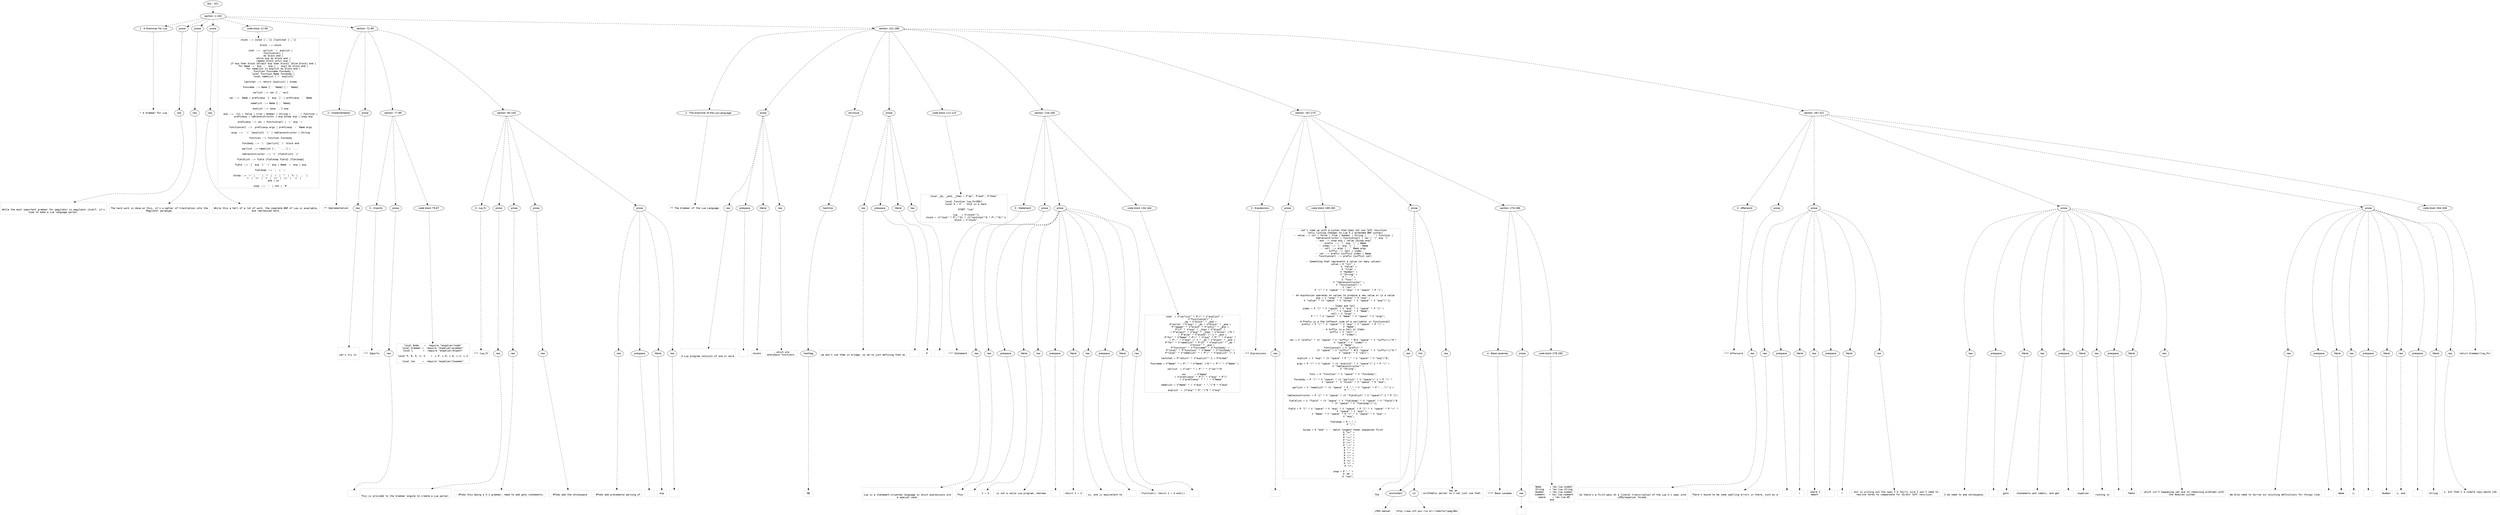 digraph lpegNode {

node [fontname=Helvetica]
edge [style=dashed]

doc_0 [label="doc - 321"]


doc_0 -> { section_1}
{rank=same; section_1}

section_1 [label="section: 1-100"]


// END RANK doc_0

section_1 -> { header_2 prose_3 prose_4 prose_5 codeblock_6 section_7 section_8}
{rank=same; header_2 prose_3 prose_4 prose_5 codeblock_6 section_7 section_8}

header_2 [label="1 : A Grammar For Lua"]

prose_3 [label="prose"]

prose_4 [label="prose"]

prose_5 [label="prose"]

codeblock_6 [label="code block 12-69"]

section_7 [label="section: 72-89"]

section_8 [label="section: 101-286"]


// END RANK section_1

header_2 -> leaf_9
leaf_9  [color=Gray,shape=rectangle,fontname=Inconsolata,label="* A Grammar For Lua"]
// END RANK header_2

prose_3 -> { raw_10}
{rank=same; raw_10}

raw_10 [label="raw"]


// END RANK prose_3

raw_10 -> leaf_11
leaf_11  [color=Gray,shape=rectangle,fontname=Inconsolata,label="

While the most important grammar for pegylator is pegylator itself, it's
time to make a Lua language parser.
"]
// END RANK raw_10

prose_4 -> { raw_12}
{rank=same; raw_12}

raw_12 [label="raw"]


// END RANK prose_4

raw_12 -> leaf_13
leaf_13  [color=Gray,shape=rectangle,fontname=Inconsolata,label="
The hard work is done on this, it's a matter of translation into the
Pegylator paradigm.
"]
// END RANK raw_12

prose_5 -> { raw_14}
{rank=same; raw_14}

raw_14 [label="raw"]


// END RANK prose_5

raw_14 -> leaf_15
leaf_15  [color=Gray,shape=rectangle,fontname=Inconsolata,label="
While this a hell of a lot of work, the complete BNF of Lua is available,
and reproduced here.
"]
// END RANK raw_14

codeblock_6 -> leaf_16
leaf_16  [color=Gray,shape=rectangle,fontname=Inconsolata,label="chunk ::= {stat [`;´]} [laststat [`;´]]

   block ::= chunk

   stat ::=  varlist `=´ explist |
       functioncall |
       do block end |
       while exp do block end |
       repeat block until exp |
       if exp then block {elseif exp then block} [else block] end |
       for Name `=´ exp `,´ exp [`,´ exp] do block end |
       for namelist in explist do block end |
       function funcname funcbody |
       local function Name funcbody |
       local namelist [`=´ explist]

   laststat ::= return [explist] | break

   funcname ::= Name {`.´ Name} [`:´ Name]

   varlist ::= var {`,´ var}

   var ::=  Name | prefixexp `[´ exp `]´ | prefixexp `.´ Name

   namelist ::= Name {`,´ Name}

   explist ::= {exp `,´} exp

   exp ::=  nil | false | true | Number | String | `...´ | function |
       prefixexp | tableconstructor | exp binop exp | unop exp

   prefixexp ::= var | functioncall | `(´ exp `)´

   functioncall ::=  prefixexp args | prefixexp `:´ Name args

   args ::=  `(´ [explist] `)´ | tableconstructor | String

   function ::= function funcbody

   funcbody ::= `(´ [parlist] `)´ block end

   parlist ::= namelist [`,´ `...´] | `...´

   tableconstructor ::= `{´ [fieldlist] `}´

   fieldlist ::= field {fieldsep field} [fieldsep]

   field ::= `[´ exp `]´ `=´ exp | Name `=´ exp | exp

   fieldsep ::= `,´ | `;´

   binop ::= `+´ | `-´ | `*´ | `/´ | `^´ | `%´ | `..´ |
       `<´ | `<=´ | `>´ | `>=´ | `==´ | `~=´ |
       and | or

   unop ::= `-´ | not | `#´"]
// END RANK codeblock_6

section_7 -> { header_17 prose_18 section_19 section_20}
{rank=same; header_17 prose_18 section_19 section_20}

header_17 [label="2 : Implementation"]

prose_18 [label="prose"]

section_19 [label="section: 77-89"]

section_20 [label="section: 90-100"]


// END RANK section_7

header_17 -> leaf_21
leaf_21  [color=Gray,shape=rectangle,fontname=Inconsolata,label="** Implementation"]
// END RANK header_17

prose_18 -> { raw_22}
{rank=same; raw_22}

raw_22 [label="raw"]


// END RANK prose_18

raw_22 -> leaf_23
leaf_23  [color=Gray,shape=rectangle,fontname=Inconsolata,label="

Let's try it.

"]
// END RANK raw_22

section_19 -> { header_24 prose_25 codeblock_26}
{rank=same; header_24 prose_25 codeblock_26}

header_24 [label="3 : Imports"]

prose_25 [label="prose"]

codeblock_26 [label="code block 79-87"]


// END RANK section_19

header_24 -> leaf_27
leaf_27  [color=Gray,shape=rectangle,fontname=Inconsolata,label="*** Imports"]
// END RANK header_24

prose_25 -> { raw_28}
{rank=same; raw_28}

raw_28 [label="raw"]


// END RANK prose_25

raw_28 -> leaf_29
leaf_29  [color=Gray,shape=rectangle,fontname=Inconsolata,label="
"]
// END RANK raw_28

codeblock_26 -> leaf_30
leaf_30  [color=Gray,shape=rectangle,fontname=Inconsolata,label="local Node    =  require \"espalier/node\"
local Grammar =  require \"espalier/grammar\"
local L       =  require \"espalier/elpatt\"

local P, R, E, V, S    =  L.P, L.R, L.E, L.V, L.S

local lex     =  require \"espalier/lexemes\""]
// END RANK codeblock_26

section_20 -> { header_31 prose_32 prose_33 prose_34 prose_35}
{rank=same; header_31 prose_32 prose_33 prose_34 prose_35}

header_31 [label="3 : lua_fn"]

prose_32 [label="prose"]

prose_33 [label="prose"]

prose_34 [label="prose"]

prose_35 [label="prose"]


// END RANK section_20

header_31 -> leaf_36
leaf_36  [color=Gray,shape=rectangle,fontname=Inconsolata,label="*** lua_fn"]
// END RANK header_31

prose_32 -> { raw_37}
{rank=same; raw_37}

raw_37 [label="raw"]


// END RANK prose_32

raw_37 -> leaf_38
leaf_38  [color=Gray,shape=rectangle,fontname=Inconsolata,label="

This is provided to the Grammar engine to create a Lua parser.
"]
// END RANK raw_37

prose_33 -> { raw_39}
{rank=same; raw_39}

raw_39 [label="raw"]


// END RANK prose_33

raw_39 -> leaf_40
leaf_40  [color=Gray,shape=rectangle,fontname=Inconsolata,label="
- #Todo this being a 5.1 grammar, need to add goto statements.
"]
// END RANK raw_39

prose_34 -> { raw_41}
{rank=same; raw_41}

raw_41 [label="raw"]


// END RANK prose_34

raw_41 -> leaf_42
leaf_42  [color=Gray,shape=rectangle,fontname=Inconsolata,label="
- #Todo add the whitespace
"]
// END RANK raw_41

prose_35 -> { raw_43 prespace_44 literal_45 raw_46}
{rank=same; raw_43 prespace_44 literal_45 raw_46}

raw_43 [label="raw"]

prespace_44 [label="prespace"]

literal_45 [label="literal"]

raw_46 [label="raw"]


// END RANK prose_35

raw_43 -> leaf_47
leaf_47  [color=Gray,shape=rectangle,fontname=Inconsolata,label="
- #Todo add precedence parsing of"]
// END RANK raw_43

prespace_44 -> leaf_48
leaf_48  [color=Gray,shape=rectangle,fontname=Inconsolata,label=" "]
// END RANK prespace_44

literal_45 -> leaf_49
leaf_49  [color=Gray,shape=rectangle,fontname=Inconsolata,label="exp"]
// END RANK literal_45

raw_46 -> leaf_50
leaf_50  [color=Gray,shape=rectangle,fontname=Inconsolata,label="

"]
// END RANK raw_46

section_8 -> { header_51 prose_52 structure_53 prose_54 codeblock_55 section_56 section_57 section_58}
{rank=same; header_51 prose_52 structure_53 prose_54 codeblock_55 section_56 section_57 section_58}

header_51 [label="2 : The Grammar of the Lua Language"]

prose_52 [label="prose"]

structure_53 [label="structure"]

prose_54 [label="prose"]

codeblock_55 [label="code block 112-123"]

section_56 [label="section: 126-166"]

section_57 [label="section: 167-275"]

section_58 [label="section: 287-321"]


// END RANK section_8

header_51 -> leaf_59
leaf_59  [color=Gray,shape=rectangle,fontname=Inconsolata,label="** The Grammar of the Lua Language"]
// END RANK header_51

prose_52 -> { raw_60 prespace_61 literal_62 raw_63}
{rank=same; raw_60 prespace_61 literal_62 raw_63}

raw_60 [label="raw"]

prespace_61 [label="prespace"]

literal_62 [label="literal"]

raw_63 [label="raw"]


// END RANK prose_52

raw_60 -> leaf_64
leaf_64  [color=Gray,shape=rectangle,fontname=Inconsolata,label="

A Lua program consists of one or more"]
// END RANK raw_60

prespace_61 -> leaf_65
leaf_65  [color=Gray,shape=rectangle,fontname=Inconsolata,label=" "]
// END RANK prespace_61

literal_62 -> leaf_66
leaf_66  [color=Gray,shape=rectangle,fontname=Inconsolata,label="chunks"]
// END RANK literal_62

raw_63 -> leaf_67
leaf_67  [color=Gray,shape=rectangle,fontname=Inconsolata,label=", which are
anonymous functions.
"]
// END RANK raw_63

structure_53 -> { hashline_68}
{rank=same; hashline_68}

hashline_68 [label="hashline"]


// END RANK structure_53

hashline_68 -> { hashtag_69}
{rank=same; hashtag_69}

hashtag_69 [label="hashtag"]


// END RANK hashline_68

hashtag_69 -> leaf_70
leaf_70  [color=Gray,shape=rectangle,fontname=Inconsolata,label="NB"]
// END RANK hashtag_69

prose_54 -> { raw_71 prespace_72 literal_73 raw_74}
{rank=same; raw_71 prespace_72 literal_73 raw_74}

raw_71 [label="raw"]

prespace_72 [label="prespace"]

literal_73 [label="literal"]

raw_74 [label="raw"]


// END RANK prose_54

raw_71 -> leaf_75
leaf_75  [color=Gray,shape=rectangle,fontname=Inconsolata,label="
we don't use them in bridge, so we're just defining that as"]
// END RANK raw_71

prespace_72 -> leaf_76
leaf_76  [color=Gray,shape=rectangle,fontname=Inconsolata,label=" "]
// END RANK prespace_72

literal_73 -> leaf_77
leaf_77  [color=Gray,shape=rectangle,fontname=Inconsolata,label="P"]
// END RANK literal_73

raw_74 -> leaf_78
leaf_78  [color=Gray,shape=rectangle,fontname=Inconsolata,label=".
"]
// END RANK raw_74

codeblock_55 -> leaf_79
leaf_79  [color=Gray,shape=rectangle,fontname=Inconsolata,label="local _do, _end, _then = P\"do\", P\"end\", P\"then\"

local function lua_fn(ENV)
   local K = P -- this is a hack

   START \"lua\"

   lua   = V\"chunk\"^1
   chunk = (V\"stat\" * P\";\"^0) * (V\"laststat\"^0 * P\";\"^0)^-1
   block = V\"chunk\""]
// END RANK codeblock_55

section_56 -> { header_80 prose_81 prose_82 codeblock_83}
{rank=same; header_80 prose_81 prose_82 codeblock_83}

header_80 [label="3 : Statement"]

prose_81 [label="prose"]

prose_82 [label="prose"]

codeblock_83 [label="code block 134-164"]


// END RANK section_56

header_80 -> leaf_84
leaf_84  [color=Gray,shape=rectangle,fontname=Inconsolata,label="*** Statement"]
// END RANK header_80

prose_81 -> { raw_85}
{rank=same; raw_85}

raw_85 [label="raw"]


// END RANK prose_81

raw_85 -> leaf_86
leaf_86  [color=Gray,shape=rectangle,fontname=Inconsolata,label="

Lua is a statement-oriented language in which expressions are
a special case.
"]
// END RANK raw_85

prose_82 -> { raw_87 prespace_88 literal_89 raw_90 prespace_91 literal_92 raw_93 prespace_94 literal_95 raw_96}
{rank=same; raw_87 prespace_88 literal_89 raw_90 prespace_91 literal_92 raw_93 prespace_94 literal_95 raw_96}

raw_87 [label="raw"]

prespace_88 [label="prespace"]

literal_89 [label="literal"]

raw_90 [label="raw"]

prespace_91 [label="prespace"]

literal_92 [label="literal"]

raw_93 [label="raw"]

prespace_94 [label="prespace"]

literal_95 [label="literal"]

raw_96 [label="raw"]


// END RANK prose_82

raw_87 -> leaf_97
leaf_97  [color=Gray,shape=rectangle,fontname=Inconsolata,label="
Thus"]
// END RANK raw_87

prespace_88 -> leaf_98
leaf_98  [color=Gray,shape=rectangle,fontname=Inconsolata,label=" "]
// END RANK prespace_88

literal_89 -> leaf_99
leaf_99  [color=Gray,shape=rectangle,fontname=Inconsolata,label="2 + 3"]
// END RANK literal_89

raw_90 -> leaf_100
leaf_100  [color=Gray,shape=rectangle,fontname=Inconsolata,label=" is not a valid Lua program, whereas"]
// END RANK raw_90

prespace_91 -> leaf_101
leaf_101  [color=Gray,shape=rectangle,fontname=Inconsolata,label=" "]
// END RANK prespace_91

literal_92 -> leaf_102
leaf_102  [color=Gray,shape=rectangle,fontname=Inconsolata,label="return 2 + 3"]
// END RANK literal_92

raw_93 -> leaf_103
leaf_103  [color=Gray,shape=rectangle,fontname=Inconsolata,label="
is, and is equivalent to"]
// END RANK raw_93

prespace_94 -> leaf_104
leaf_104  [color=Gray,shape=rectangle,fontname=Inconsolata,label=" "]
// END RANK prespace_94

literal_95 -> leaf_105
leaf_105  [color=Gray,shape=rectangle,fontname=Inconsolata,label="(function() return 2 + 3 end)()"]
// END RANK literal_95

raw_96 -> leaf_106
leaf_106  [color=Gray,shape=rectangle,fontname=Inconsolata,label="
"]
// END RANK raw_96

codeblock_83 -> leaf_107
leaf_107  [color=Gray,shape=rectangle,fontname=Inconsolata,label="   stat  = V\"varlist\" * P\"=\" * V\"explist\" +
           V\"functioncall\" +
           _do * V\"block\" * _end +
           P\"while\" * V\"exp\" * _do * V\"block\" * _end +
           P\"repeat\" * V\"block\" * P\"until\" * _end +
           P\"if\" * V\"exp\" * _then * V\"block\" *
              ( P\"elseif\" * V\"exp\" * _then * V\"block\" )^0 *
              ( P\"else\" * V\"block\" )^-1 * _end +
           P\"for\" * V\"Name\" * P\"=\" * V\"exp\" * P\",\" * V\"exp\" *
              ( P\",\" * V\"exp\" )^-1 * _do * V\"block\" * _end +
           P\"for\" * V\"namelist\" * P\"in\" * V\"explist\" * _do *
              V\"block\" * _end +
           P\"function\" * V\"funcname\" * V\"funcbody\" +
           P\"local\" * P\"function\" * V\"Name\" * V\"funcbody\" +
           P\"local\" * V\"namelist\" * ( P\"=\" * V\"explist\" )^-1

   laststat = P\"return\" * V\"explist\"^-1 + P\"break\"

   funcname = V\"Name\" * ( P\".\" * V\"Name\" )^0 * ( P\":\" * V\"Name\" )

   varlist  = V\"var\" * ( P\",\" * V\"var\")^0

   var      = V\"Name\"
            + V\"prefixexp\" * P\"[\" * V\"exp\" * P\"]\"
            + V\"prefixexp\" * \".\" * V\"Name\"

   namelist = V\"Name\" * ( V\"exp\" * \",\")^0 * V\"exp\"

   explist  = (V\"exp\" * P\",\")^0 * V\"exp\""]
// END RANK codeblock_83

section_57 -> { header_108 prose_109 codeblock_110 prose_111 section_112}
{rank=same; header_108 prose_109 codeblock_110 prose_111 section_112}

header_108 [label="3 : Expressions"]

prose_109 [label="prose"]

codeblock_110 [label="code block 169-265"]

prose_111 [label="prose"]

section_112 [label="section: 276-286"]


// END RANK section_57

header_108 -> leaf_113
leaf_113  [color=Gray,shape=rectangle,fontname=Inconsolata,label="*** Expressions"]
// END RANK header_108

prose_109 -> { raw_114}
{rank=same; raw_114}

raw_114 [label="raw"]


// END RANK prose_109

raw_114 -> leaf_115
leaf_115  [color=Gray,shape=rectangle,fontname=Inconsolata,label="
"]
// END RANK raw_114

codeblock_110 -> leaf_116
leaf_116  [color=Gray,shape=rectangle,fontname=Inconsolata,label="-- Let's come up with a syntax that does not use left recursion
  -- (only listing changes to Lua 5.1 extended BNF syntax)
  -- value ::= nil | false | true | Number | String | '...' | function |
  --           tableconstructor | functioncall | var | '(' exp ')'
  -- exp ::= unop exp | value [binop exp]
  -- prefix ::= '(' exp ')' | Name
  -- index ::= '[' exp ']' | '.' Name
  -- call ::= args | ':' Name args
  -- suffix ::= call | index
  -- var ::= prefix {suffix} index | Name
  -- functioncall ::= prefix {suffix} call

  -- Something that represents a value (or many values)
  value = K \"nil\" +
          K \"false\" +
          K \"true\" +
          V \"Number\" +
          V \"String\" +
          P \"...\" +
          V \"func\" +
          V \"tableconstructor\" +
          V \"functioncall\" +
          V \"var\" +
          P \"(\" * V \"space\" * V \"exp\" * V \"space\" * P \")\";

  -- An expression operates on values to produce a new value or is a value
  exp = V \"unop\" * V \"space\" * V \"exp\" +
        V \"value\" * (V \"space\" * V \"binop\" * V \"space\" * V \"exp\")^-1;

  -- Index and Call
  index = P \"[\" * V \"space\" * V \"exp\" * V \"space\" * P \"]\" +
          P \".\" * V \"space\" * V \"Name\";
  call = V \"args\" +
         P \":\" * V \"space\" * V \"Name\" * V \"space\" * V \"args\";

  -- A Prefix is a the leftmost side of a var(iable) or functioncall
  prefix = P \"(\" * V \"space\" * V \"exp\" * V \"space\" * P \")\" +
           V \"Name\";
  -- A Suffix is a Call or Index
  suffix = V \"call\" +
           V \"index\";

  var = V \"prefix\" * (V \"space\" * V \"suffix\" * #(V \"space\" * V \"suffix\"))^0 *
            V \"space\" * V \"index\" +
        V \"Name\";
  functioncall = V \"prefix\" *
                     (V \"space\" * V \"suffix\" * #(V \"space\" * V \"suffix\"))^0 *
                 V \"space\" * V \"call\";

  explist = V \"exp\" * (V \"space\" * P \",\" * V \"space\" * V \"exp\")^0;

  args = P \"(\" * V \"space\" * (V \"explist\" * V \"space\")^-1 * P \")\" +
         V \"tableconstructor\" +
         V \"String\";

  func = K \"function\" * V \"space\" * V \"funcbody\";

  funcbody = P \"(\" * V \"space\" * (V \"parlist\" * V \"space\")^-1 * P \")\" *
                 V \"space\" *  V \"block\" * V \"space\" * K \"end\";

  parlist = V \"namelist\" * (V \"space\" * P \",\" * V \"space\" * P \"...\")^-1 +
            P \"...\";

  tableconstructor = P \"{\" * V \"space\" * (V \"fieldlist\" * V \"space\")^-1 * P \"}\";

  fieldlist = V \"field\" * (V \"space\" * V \"fieldsep\" * V \"space\" * V \"field\")^0
                  * (V \"space\" * V \"fieldsep\")^-1;

  field = P \"[\" * V \"space\" * V \"exp\" * V \"space\" * P \"]\" * V \"space\" * P \"=\" *
              V \"space\" * V \"exp\" +
          V \"Name\" * V \"space\" * P \"=\" * V \"space\" * V \"exp\" +
          V \"exp\";

  fieldsep = P \",\" +
             P \";\";

  binop = K \"and\" + -- match longest token sequences first
          K \"or\" +
          P \"..\" +
          P \"<=\" +
          P \">=\" +
          P \"==\" +
          P \"~=\" +
          P \"+\" +
          P \"-\" +
          P \"*\" +
          P \"/\" +
          P \"^\" +
          P \"%\" +
          P \"<\" +
          P \">\";

  unop = P \"-\" +
         P \"#\" +
         K \"not\";"]
// END RANK codeblock_110

prose_111 -> { raw_117 link_118 raw_119}
{rank=same; raw_117 link_118 raw_119}

raw_117 [label="raw"]

link_118 [label="link"]

raw_119 [label="raw"]


// END RANK prose_111

raw_117 -> leaf_120
leaf_120  [color=Gray,shape=rectangle,fontname=Inconsolata,label="
The "]
// END RANK raw_117

link_118 -> { anchortext_121 url_122}
{rank=same; anchortext_121 url_122}

anchortext_121 [label="anchortext"]

url_122 [label="url"]


// END RANK link_118

anchortext_121 -> leaf_123
leaf_123  [color=Gray,shape=rectangle,fontname=Inconsolata,label="LPEG manual"]
// END RANK anchortext_121

url_122 -> leaf_124
leaf_124  [color=Gray,shape=rectangle,fontname=Inconsolata,label="http://www.inf.puc-rio.br/~roberto/lpeg/#ex"]
// END RANK url_122

raw_119 -> leaf_125
leaf_125  [color=Gray,shape=rectangle,fontname=Inconsolata,label=" has an
arithmetic parser so I can just use that.

"]
// END RANK raw_119

section_112 -> { header_126 prose_127 codeblock_128}
{rank=same; header_126 prose_127 codeblock_128}

header_126 [label="4 : Base Lexemes"]

prose_127 [label="prose"]

codeblock_128 [label="code block 278-285"]


// END RANK section_112

header_126 -> leaf_129
leaf_129  [color=Gray,shape=rectangle,fontname=Inconsolata,label="**** Base Lexemes"]
// END RANK header_126

prose_127 -> { raw_130}
{rank=same; raw_130}

raw_130 [label="raw"]


// END RANK prose_127

raw_130 -> leaf_131
leaf_131  [color=Gray,shape=rectangle,fontname=Inconsolata,label="
"]
// END RANK raw_130

codeblock_128 -> leaf_132
leaf_132  [color=Gray,shape=rectangle,fontname=Inconsolata,label="   Name      = lex.lua.symbol
   String    = lex.lua.string
   Number    = lex.lua.number
   Comment   = lex.lua.comment
   space     = lex.lua.WS
end"]
// END RANK codeblock_128

section_58 -> { header_133 prose_134 prose_135 prose_136 prose_137 codeblock_138}
{rank=same; header_133 prose_134 prose_135 prose_136 prose_137 codeblock_138}

header_133 [label="3 : Afterword"]

prose_134 [label="prose"]

prose_135 [label="prose"]

prose_136 [label="prose"]

prose_137 [label="prose"]

codeblock_138 [label="code block 304-306"]


// END RANK section_58

header_133 -> leaf_139
leaf_139  [color=Gray,shape=rectangle,fontname=Inconsolata,label="*** Afterword"]
// END RANK header_133

prose_134 -> { raw_140}
{rank=same; raw_140}

raw_140 [label="raw"]


// END RANK prose_134

raw_140 -> leaf_141
leaf_141  [color=Gray,shape=rectangle,fontname=Inconsolata,label="

So there's a first-pass at a literal transcription of the Lua 5.1 spec into
LPEG/espalier format.
"]
// END RANK raw_140

prose_135 -> { raw_142 prespace_143 literal_144 raw_145 prespace_146 literal_147 raw_148}
{rank=same; raw_142 prespace_143 literal_144 raw_145 prespace_146 literal_147 raw_148}

raw_142 [label="raw"]

prespace_143 [label="prespace"]

literal_144 [label="literal"]

raw_145 [label="raw"]

prespace_146 [label="prespace"]

literal_147 [label="literal"]

raw_148 [label="raw"]


// END RANK prose_135

raw_142 -> leaf_149
leaf_149  [color=Gray,shape=rectangle,fontname=Inconsolata,label="
There's bound to be some spelling errors in there, such as a"]
// END RANK raw_142

prespace_143 -> leaf_150
leaf_150  [color=Gray,shape=rectangle,fontname=Inconsolata,label=" "]
// END RANK prespace_143

literal_144 -> leaf_151
leaf_151  [color=Gray,shape=rectangle,fontname=Inconsolata,label="+"]
// END RANK literal_144

raw_145 -> leaf_152
leaf_152  [color=Gray,shape=rectangle,fontname=Inconsolata,label=" where I
meant"]
// END RANK raw_145

prespace_146 -> leaf_153
leaf_153  [color=Gray,shape=rectangle,fontname=Inconsolata,label=" "]
// END RANK prespace_146

literal_147 -> leaf_154
leaf_154  [color=Gray,shape=rectangle,fontname=Inconsolata,label="*"]
// END RANK literal_147

raw_148 -> leaf_155
leaf_155  [color=Gray,shape=rectangle,fontname=Inconsolata,label=", but in writing out the spec I'm fairly sure I won't need to
rewrite terms to compensate for direct left recursion.
"]
// END RANK raw_148

prose_136 -> { raw_156 prespace_157 literal_158 raw_159 prespace_160 literal_161 raw_162 prespace_163 literal_164 raw_165}
{rank=same; raw_156 prespace_157 literal_158 raw_159 prespace_160 literal_161 raw_162 prespace_163 literal_164 raw_165}

raw_156 [label="raw"]

prespace_157 [label="prespace"]

literal_158 [label="literal"]

raw_159 [label="raw"]

prespace_160 [label="prespace"]

literal_161 [label="literal"]

raw_162 [label="raw"]

prespace_163 [label="prespace"]

literal_164 [label="literal"]

raw_165 [label="raw"]


// END RANK prose_136

raw_156 -> leaf_166
leaf_166  [color=Gray,shape=rectangle,fontname=Inconsolata,label="
I do need to add whitespace,"]
// END RANK raw_156

prespace_157 -> leaf_167
leaf_167  [color=Gray,shape=rectangle,fontname=Inconsolata,label=" "]
// END RANK prespace_157

literal_158 -> leaf_168
leaf_168  [color=Gray,shape=rectangle,fontname=Inconsolata,label="goto"]
// END RANK literal_158

raw_159 -> leaf_169
leaf_169  [color=Gray,shape=rectangle,fontname=Inconsolata,label=" statements and labels, and get"]
// END RANK raw_159

prespace_160 -> leaf_170
leaf_170  [color=Gray,shape=rectangle,fontname=Inconsolata,label=" "]
// END RANK prespace_160

literal_161 -> leaf_171
leaf_171  [color=Gray,shape=rectangle,fontname=Inconsolata,label="espalier"]
// END RANK literal_161

raw_162 -> leaf_172
leaf_172  [color=Gray,shape=rectangle,fontname=Inconsolata,label="
running in"]
// END RANK raw_162

prespace_163 -> leaf_173
leaf_173  [color=Gray,shape=rectangle,fontname=Inconsolata,label=" "]
// END RANK prespace_163

literal_164 -> leaf_174
leaf_174  [color=Gray,shape=rectangle,fontname=Inconsolata,label="femto"]
// END RANK literal_164

raw_165 -> leaf_175
leaf_175  [color=Gray,shape=rectangle,fontname=Inconsolata,label=", which isn't happening yet due to remaining problems with
the modules system.
"]
// END RANK raw_165

prose_137 -> { raw_176 prespace_177 literal_178 raw_179 prespace_180 literal_181 raw_182 prespace_183 literal_184 raw_185}
{rank=same; raw_176 prespace_177 literal_178 raw_179 prespace_180 literal_181 raw_182 prespace_183 literal_184 raw_185}

raw_176 [label="raw"]

prespace_177 [label="prespace"]

literal_178 [label="literal"]

raw_179 [label="raw"]

prespace_180 [label="prespace"]

literal_181 [label="literal"]

raw_182 [label="raw"]

prespace_183 [label="prespace"]

literal_184 [label="literal"]

raw_185 [label="raw"]


// END RANK prose_137

raw_176 -> leaf_186
leaf_186  [color=Gray,shape=rectangle,fontname=Inconsolata,label="
We also need to borrow our existing definitions for things like"]
// END RANK raw_176

prespace_177 -> leaf_187
leaf_187  [color=Gray,shape=rectangle,fontname=Inconsolata,label=" "]
// END RANK prespace_177

literal_178 -> leaf_188
leaf_188  [color=Gray,shape=rectangle,fontname=Inconsolata,label="Name"]
// END RANK literal_178

raw_179 -> leaf_189
leaf_189  [color=Gray,shape=rectangle,fontname=Inconsolata,label="s,"]
// END RANK raw_179

prespace_180 -> leaf_190
leaf_190  [color=Gray,shape=rectangle,fontname=Inconsolata,label=""]
// END RANK prespace_180

literal_181 -> leaf_191
leaf_191  [color=Gray,shape=rectangle,fontname=Inconsolata,label="Number"]
// END RANK literal_181

raw_182 -> leaf_192
leaf_192  [color=Gray,shape=rectangle,fontname=Inconsolata,label="s, and"]
// END RANK raw_182

prespace_183 -> leaf_193
leaf_193  [color=Gray,shape=rectangle,fontname=Inconsolata,label=" "]
// END RANK prespace_183

literal_184 -> leaf_194
leaf_194  [color=Gray,shape=rectangle,fontname=Inconsolata,label="String"]
// END RANK literal_184

raw_185 -> leaf_195
leaf_195  [color=Gray,shape=rectangle,fontname=Inconsolata,label="s, but that's a simple copy-paste job.

"]
// END RANK raw_185

codeblock_138 -> leaf_196
leaf_196  [color=Gray,shape=rectangle,fontname=Inconsolata,label="return Grammar(lua_fn)"]
// END RANK codeblock_138


}
